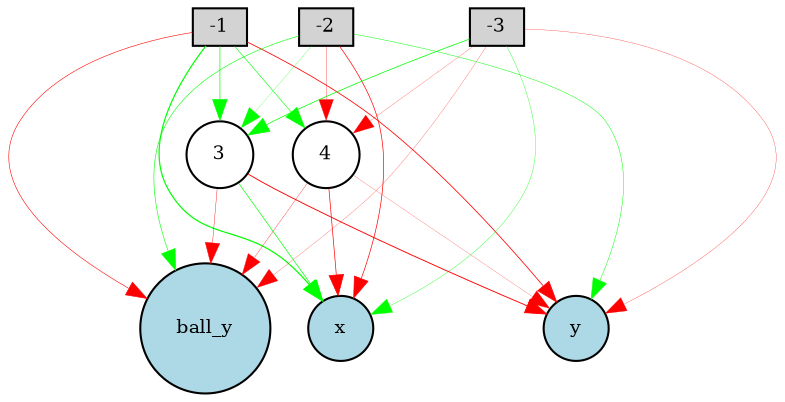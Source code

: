 digraph {
	node [fontsize=9 height=0.2 shape=circle width=0.2]
	-1 [fillcolor=lightgray shape=box style=filled]
	-2 [fillcolor=lightgray shape=box style=filled]
	-3 [fillcolor=lightgray shape=box style=filled]
	y [fillcolor=lightblue style=filled]
	x [fillcolor=lightblue style=filled]
	ball_y [fillcolor=lightblue style=filled]
	3 [fillcolor=white style=filled]
	4 [fillcolor=white style=filled]
	-1 -> 3 [color=green penwidth=0.326586067974465 style=solid]
	-1 -> 4 [color=green penwidth=0.2853542713827839 style=solid]
	-2 -> 3 [color=green penwidth=0.11326541787674536 style=solid]
	-2 -> 4 [color=red penwidth=0.15517708904380928 style=solid]
	-3 -> 3 [color=green penwidth=0.35284805815968356 style=solid]
	-3 -> 4 [color=red penwidth=0.1096677246865987 style=solid]
	3 -> y [color=red penwidth=0.44375494415852446 style=solid]
	3 -> x [color=green penwidth=0.325609535350502 style=solid]
	3 -> ball_y [color=red penwidth=0.19043868418637266 style=solid]
	4 -> y [color=red penwidth=0.10202575684402072 style=solid]
	4 -> x [color=red penwidth=0.33245573730333644 style=solid]
	4 -> ball_y [color=red penwidth=0.1561083909113788 style=solid]
	-1 -> y [color=red penwidth=0.3828966991202045 style=solid]
	-1 -> x [color=green penwidth=0.5775820744531821 style=solid]
	-1 -> ball_y [color=red penwidth=0.27489296064638213 style=solid]
	-2 -> y [color=green penwidth=0.2304243432433105 style=solid]
	-2 -> x [color=red penwidth=0.3317306808544648 style=solid]
	-2 -> ball_y [color=green penwidth=0.2812025791634222 style=solid]
	-3 -> y [color=red penwidth=0.13742921010171083 style=solid]
	-3 -> x [color=green penwidth=0.17346547334512097 style=solid]
	-3 -> ball_y [color=red penwidth=0.1101481131908712 style=solid]
}
